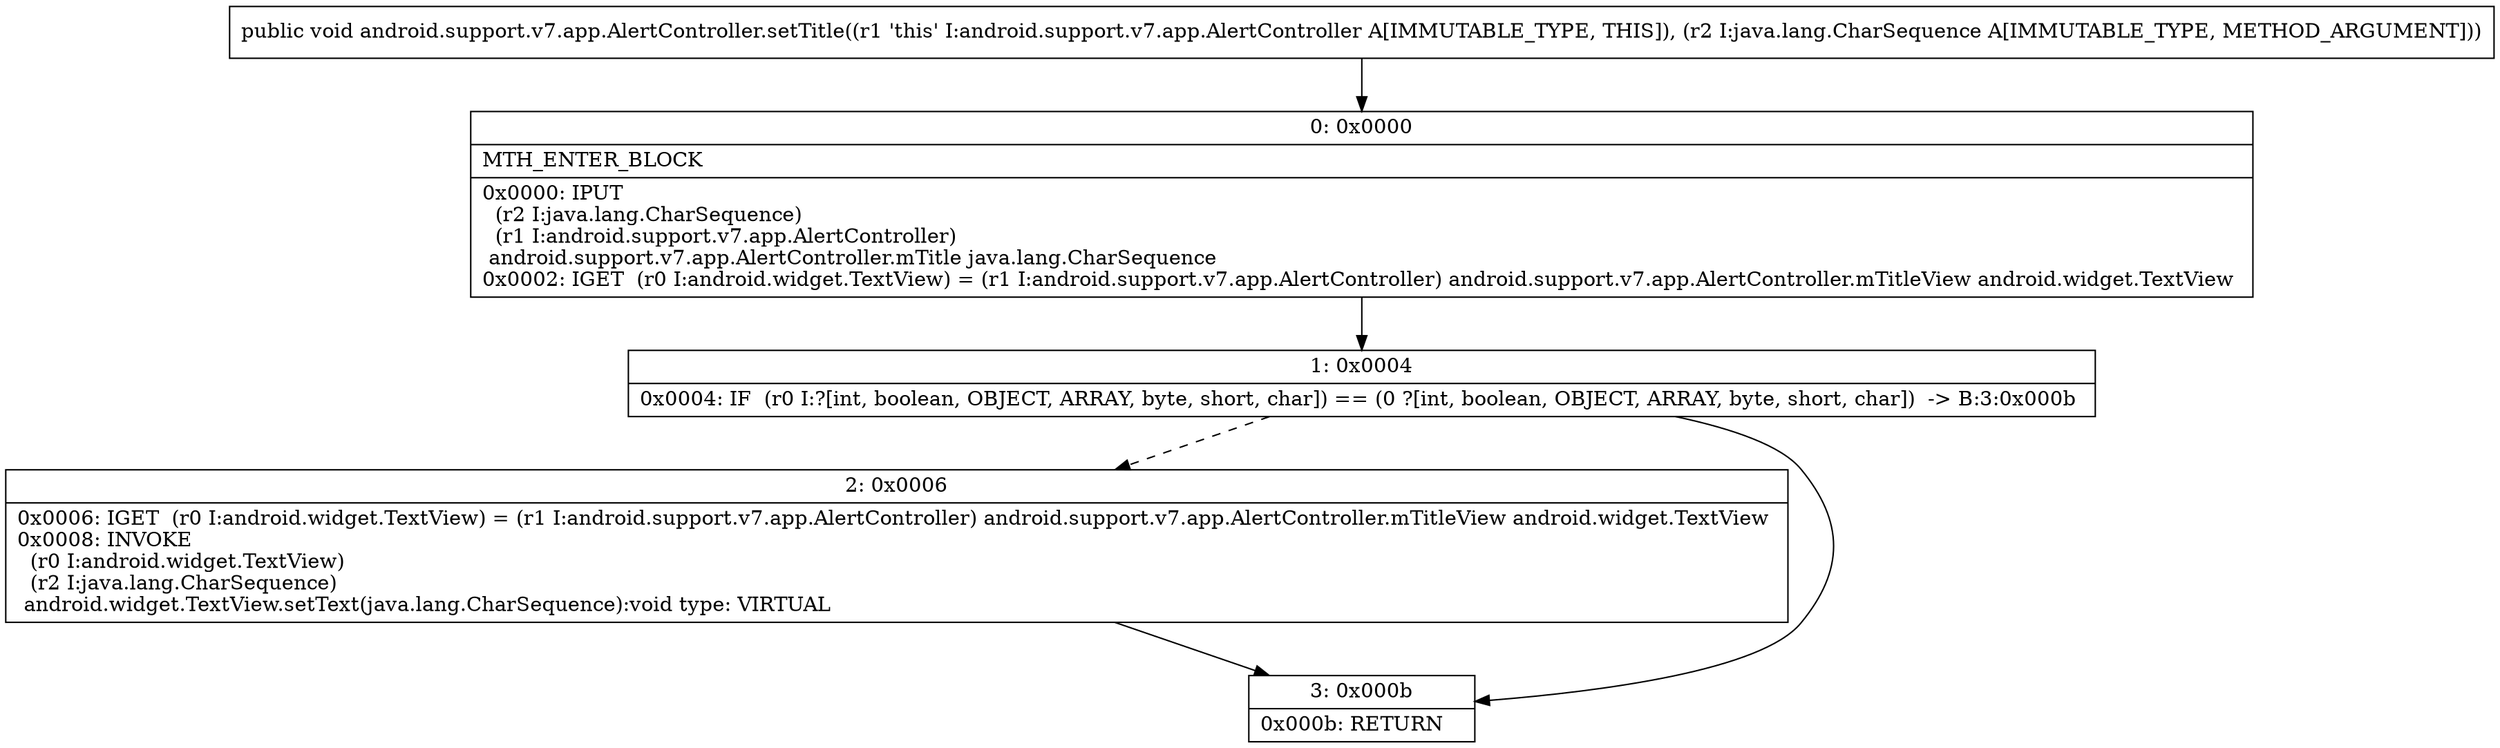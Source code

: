 digraph "CFG forandroid.support.v7.app.AlertController.setTitle(Ljava\/lang\/CharSequence;)V" {
Node_0 [shape=record,label="{0\:\ 0x0000|MTH_ENTER_BLOCK\l|0x0000: IPUT  \l  (r2 I:java.lang.CharSequence)\l  (r1 I:android.support.v7.app.AlertController)\l android.support.v7.app.AlertController.mTitle java.lang.CharSequence \l0x0002: IGET  (r0 I:android.widget.TextView) = (r1 I:android.support.v7.app.AlertController) android.support.v7.app.AlertController.mTitleView android.widget.TextView \l}"];
Node_1 [shape=record,label="{1\:\ 0x0004|0x0004: IF  (r0 I:?[int, boolean, OBJECT, ARRAY, byte, short, char]) == (0 ?[int, boolean, OBJECT, ARRAY, byte, short, char])  \-\> B:3:0x000b \l}"];
Node_2 [shape=record,label="{2\:\ 0x0006|0x0006: IGET  (r0 I:android.widget.TextView) = (r1 I:android.support.v7.app.AlertController) android.support.v7.app.AlertController.mTitleView android.widget.TextView \l0x0008: INVOKE  \l  (r0 I:android.widget.TextView)\l  (r2 I:java.lang.CharSequence)\l android.widget.TextView.setText(java.lang.CharSequence):void type: VIRTUAL \l}"];
Node_3 [shape=record,label="{3\:\ 0x000b|0x000b: RETURN   \l}"];
MethodNode[shape=record,label="{public void android.support.v7.app.AlertController.setTitle((r1 'this' I:android.support.v7.app.AlertController A[IMMUTABLE_TYPE, THIS]), (r2 I:java.lang.CharSequence A[IMMUTABLE_TYPE, METHOD_ARGUMENT])) }"];
MethodNode -> Node_0;
Node_0 -> Node_1;
Node_1 -> Node_2[style=dashed];
Node_1 -> Node_3;
Node_2 -> Node_3;
}

